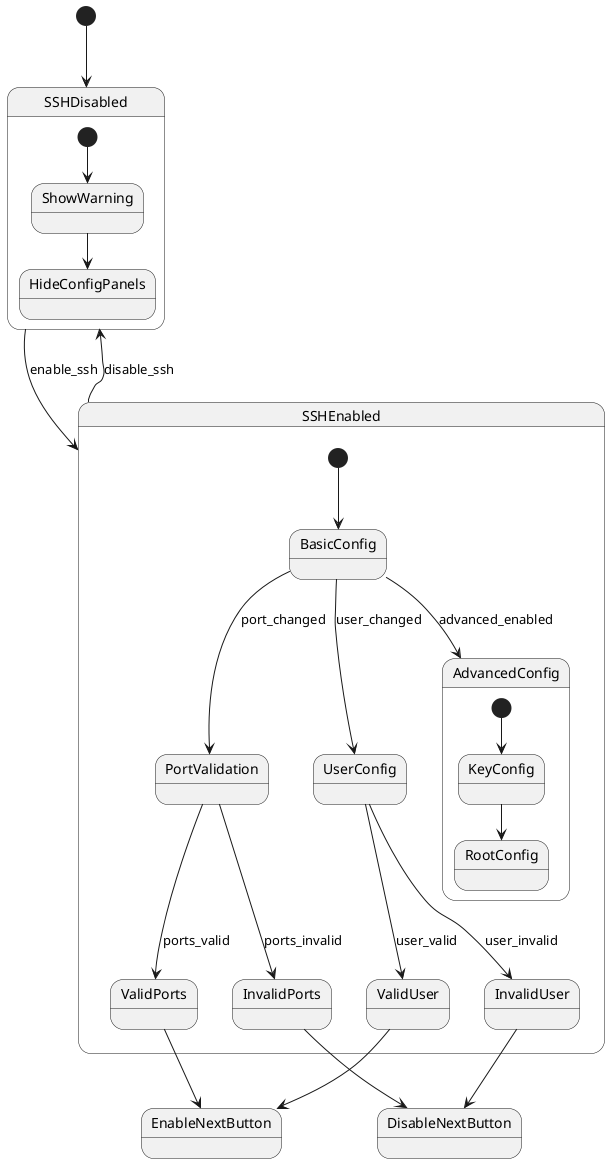 @startuml
[*] --> SSHDisabled
SSHDisabled --> SSHEnabled : enable_ssh
SSHEnabled --> SSHDisabled : disable_ssh

state SSHEnabled {
  [*] --> BasicConfig
  BasicConfig --> PortValidation : port_changed
  BasicConfig --> UserConfig : user_changed
  BasicConfig --> AdvancedConfig : advanced_enabled
  
  PortValidation --> ValidPorts : ports_valid
  PortValidation --> InvalidPorts : ports_invalid
  
  UserConfig --> ValidUser : user_valid
  UserConfig --> InvalidUser : user_invalid
  
  state AdvancedConfig {
    [*] --> KeyConfig
    KeyConfig --> RootConfig
  }
}

state SSHDisabled {
  [*] --> ShowWarning
  ShowWarning --> HideConfigPanels
}

ValidPorts --> EnableNextButton
InvalidPorts --> DisableNextButton
ValidUser --> EnableNextButton  
InvalidUser --> DisableNextButton
@enduml